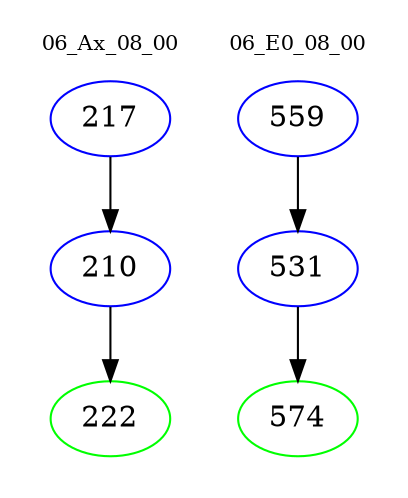 digraph{
subgraph cluster_0 {
color = white
label = "06_Ax_08_00";
fontsize=10;
T0_217 [label="217", color="blue"]
T0_217 -> T0_210 [color="black"]
T0_210 [label="210", color="blue"]
T0_210 -> T0_222 [color="black"]
T0_222 [label="222", color="green"]
}
subgraph cluster_1 {
color = white
label = "06_E0_08_00";
fontsize=10;
T1_559 [label="559", color="blue"]
T1_559 -> T1_531 [color="black"]
T1_531 [label="531", color="blue"]
T1_531 -> T1_574 [color="black"]
T1_574 [label="574", color="green"]
}
}

